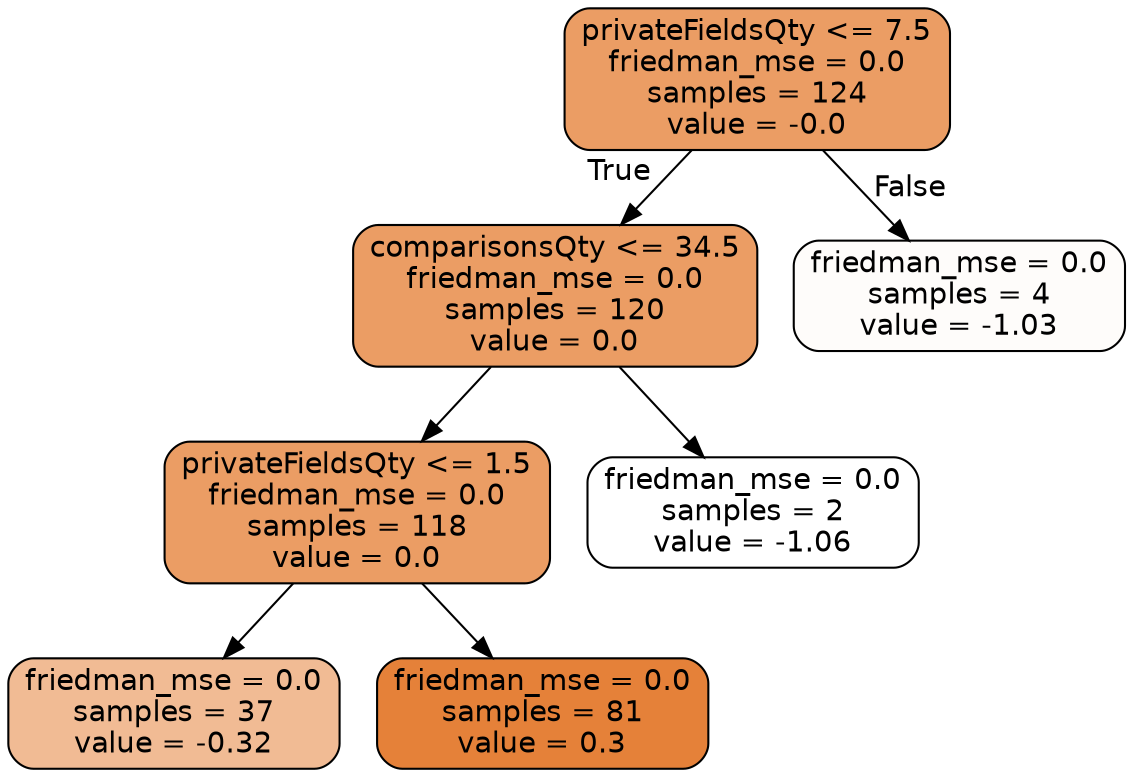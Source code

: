 digraph Tree {
node [shape=box, style="filled, rounded", color="black", fontname="helvetica"] ;
edge [fontname="helvetica"] ;
0 [label="privateFieldsQty <= 7.5\nfriedman_mse = 0.0\nsamples = 124\nvalue = -0.0", fillcolor="#eb9d64"] ;
1 [label="comparisonsQty <= 34.5\nfriedman_mse = 0.0\nsamples = 120\nvalue = 0.0", fillcolor="#eb9d64"] ;
0 -> 1 [labeldistance=2.5, labelangle=45, headlabel="True"] ;
3 [label="privateFieldsQty <= 1.5\nfriedman_mse = 0.0\nsamples = 118\nvalue = 0.0", fillcolor="#eb9d64"] ;
1 -> 3 ;
5 [label="friedman_mse = 0.0\nsamples = 37\nvalue = -0.32", fillcolor="#f1bb94"] ;
3 -> 5 ;
6 [label="friedman_mse = 0.0\nsamples = 81\nvalue = 0.3", fillcolor="#e58139"] ;
3 -> 6 ;
4 [label="friedman_mse = 0.0\nsamples = 2\nvalue = -1.06", fillcolor="#ffffff"] ;
1 -> 4 ;
2 [label="friedman_mse = 0.0\nsamples = 4\nvalue = -1.03", fillcolor="#fefcfa"] ;
0 -> 2 [labeldistance=2.5, labelangle=-45, headlabel="False"] ;
}